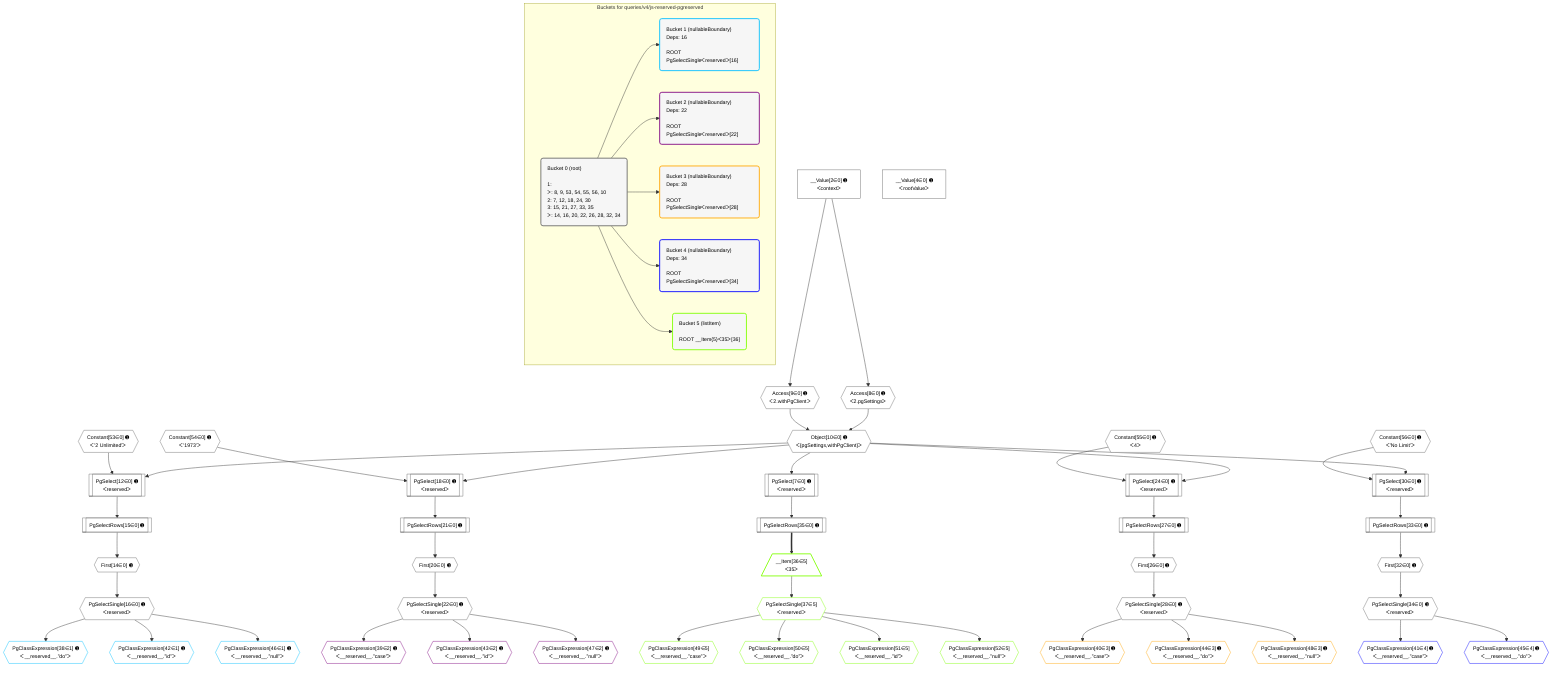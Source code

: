 %%{init: {'themeVariables': { 'fontSize': '12px'}}}%%
graph TD
    classDef path fill:#eee,stroke:#000,color:#000
    classDef plan fill:#fff,stroke-width:1px,color:#000
    classDef itemplan fill:#fff,stroke-width:2px,color:#000
    classDef unbatchedplan fill:#dff,stroke-width:1px,color:#000
    classDef sideeffectplan fill:#fcc,stroke-width:2px,color:#000
    classDef bucket fill:#f6f6f6,color:#000,stroke-width:2px,text-align:left

    subgraph "Buckets for queries/v4/js-reserved-pgreserved"
    Bucket0("Bucket 0 (root)<br /><br />1: <br />ᐳ: 8, 9, 53, 54, 55, 56, 10<br />2: 7, 12, 18, 24, 30<br />3: 15, 21, 27, 33, 35<br />ᐳ: 14, 16, 20, 22, 26, 28, 32, 34"):::bucket
    Bucket1("Bucket 1 (nullableBoundary)<br />Deps: 16<br /><br />ROOT PgSelectSingleᐸreservedᐳ[16]"):::bucket
    Bucket2("Bucket 2 (nullableBoundary)<br />Deps: 22<br /><br />ROOT PgSelectSingleᐸreservedᐳ[22]"):::bucket
    Bucket3("Bucket 3 (nullableBoundary)<br />Deps: 28<br /><br />ROOT PgSelectSingleᐸreservedᐳ[28]"):::bucket
    Bucket4("Bucket 4 (nullableBoundary)<br />Deps: 34<br /><br />ROOT PgSelectSingleᐸreservedᐳ[34]"):::bucket
    Bucket5("Bucket 5 (listItem)<br /><br />ROOT __Item{5}ᐸ35ᐳ[36]"):::bucket
    end
    Bucket0 --> Bucket1 & Bucket2 & Bucket3 & Bucket4 & Bucket5

    %% plan dependencies
    Object10{{"Object[10∈0] ➊<br />ᐸ{pgSettings,withPgClient}ᐳ"}}:::plan
    Access8{{"Access[8∈0] ➊<br />ᐸ2.pgSettingsᐳ"}}:::plan
    Access9{{"Access[9∈0] ➊<br />ᐸ2.withPgClientᐳ"}}:::plan
    Access8 & Access9 --> Object10
    PgSelect12[["PgSelect[12∈0] ➊<br />ᐸreservedᐳ"]]:::plan
    Constant53{{"Constant[53∈0] ➊<br />ᐸ'2 Unlimited'ᐳ"}}:::plan
    Object10 & Constant53 --> PgSelect12
    PgSelect18[["PgSelect[18∈0] ➊<br />ᐸreservedᐳ"]]:::plan
    Constant54{{"Constant[54∈0] ➊<br />ᐸ'1973'ᐳ"}}:::plan
    Object10 & Constant54 --> PgSelect18
    PgSelect24[["PgSelect[24∈0] ➊<br />ᐸreservedᐳ"]]:::plan
    Constant55{{"Constant[55∈0] ➊<br />ᐸ4ᐳ"}}:::plan
    Object10 & Constant55 --> PgSelect24
    PgSelect30[["PgSelect[30∈0] ➊<br />ᐸreservedᐳ"]]:::plan
    Constant56{{"Constant[56∈0] ➊<br />ᐸ'No Limit'ᐳ"}}:::plan
    Object10 & Constant56 --> PgSelect30
    PgSelect7[["PgSelect[7∈0] ➊<br />ᐸreservedᐳ"]]:::plan
    Object10 --> PgSelect7
    __Value2["__Value[2∈0] ➊<br />ᐸcontextᐳ"]:::plan
    __Value2 --> Access8
    __Value2 --> Access9
    First14{{"First[14∈0] ➊"}}:::plan
    PgSelectRows15[["PgSelectRows[15∈0] ➊"]]:::plan
    PgSelectRows15 --> First14
    PgSelect12 --> PgSelectRows15
    PgSelectSingle16{{"PgSelectSingle[16∈0] ➊<br />ᐸreservedᐳ"}}:::plan
    First14 --> PgSelectSingle16
    First20{{"First[20∈0] ➊"}}:::plan
    PgSelectRows21[["PgSelectRows[21∈0] ➊"]]:::plan
    PgSelectRows21 --> First20
    PgSelect18 --> PgSelectRows21
    PgSelectSingle22{{"PgSelectSingle[22∈0] ➊<br />ᐸreservedᐳ"}}:::plan
    First20 --> PgSelectSingle22
    First26{{"First[26∈0] ➊"}}:::plan
    PgSelectRows27[["PgSelectRows[27∈0] ➊"]]:::plan
    PgSelectRows27 --> First26
    PgSelect24 --> PgSelectRows27
    PgSelectSingle28{{"PgSelectSingle[28∈0] ➊<br />ᐸreservedᐳ"}}:::plan
    First26 --> PgSelectSingle28
    First32{{"First[32∈0] ➊"}}:::plan
    PgSelectRows33[["PgSelectRows[33∈0] ➊"]]:::plan
    PgSelectRows33 --> First32
    PgSelect30 --> PgSelectRows33
    PgSelectSingle34{{"PgSelectSingle[34∈0] ➊<br />ᐸreservedᐳ"}}:::plan
    First32 --> PgSelectSingle34
    PgSelectRows35[["PgSelectRows[35∈0] ➊"]]:::plan
    PgSelect7 --> PgSelectRows35
    __Value4["__Value[4∈0] ➊<br />ᐸrootValueᐳ"]:::plan
    PgClassExpression38{{"PgClassExpression[38∈1] ➊<br />ᐸ__reserved__.”do”ᐳ"}}:::plan
    PgSelectSingle16 --> PgClassExpression38
    PgClassExpression42{{"PgClassExpression[42∈1] ➊<br />ᐸ__reserved__.”id”ᐳ"}}:::plan
    PgSelectSingle16 --> PgClassExpression42
    PgClassExpression46{{"PgClassExpression[46∈1] ➊<br />ᐸ__reserved__.”null”ᐳ"}}:::plan
    PgSelectSingle16 --> PgClassExpression46
    PgClassExpression39{{"PgClassExpression[39∈2] ➊<br />ᐸ__reserved__.”case”ᐳ"}}:::plan
    PgSelectSingle22 --> PgClassExpression39
    PgClassExpression43{{"PgClassExpression[43∈2] ➊<br />ᐸ__reserved__.”id”ᐳ"}}:::plan
    PgSelectSingle22 --> PgClassExpression43
    PgClassExpression47{{"PgClassExpression[47∈2] ➊<br />ᐸ__reserved__.”null”ᐳ"}}:::plan
    PgSelectSingle22 --> PgClassExpression47
    PgClassExpression40{{"PgClassExpression[40∈3] ➊<br />ᐸ__reserved__.”case”ᐳ"}}:::plan
    PgSelectSingle28 --> PgClassExpression40
    PgClassExpression44{{"PgClassExpression[44∈3] ➊<br />ᐸ__reserved__.”do”ᐳ"}}:::plan
    PgSelectSingle28 --> PgClassExpression44
    PgClassExpression48{{"PgClassExpression[48∈3] ➊<br />ᐸ__reserved__.”null”ᐳ"}}:::plan
    PgSelectSingle28 --> PgClassExpression48
    PgClassExpression41{{"PgClassExpression[41∈4] ➊<br />ᐸ__reserved__.”case”ᐳ"}}:::plan
    PgSelectSingle34 --> PgClassExpression41
    PgClassExpression45{{"PgClassExpression[45∈4] ➊<br />ᐸ__reserved__.”do”ᐳ"}}:::plan
    PgSelectSingle34 --> PgClassExpression45
    __Item36[/"__Item[36∈5]<br />ᐸ35ᐳ"\]:::itemplan
    PgSelectRows35 ==> __Item36
    PgSelectSingle37{{"PgSelectSingle[37∈5]<br />ᐸreservedᐳ"}}:::plan
    __Item36 --> PgSelectSingle37
    PgClassExpression49{{"PgClassExpression[49∈5]<br />ᐸ__reserved__.”case”ᐳ"}}:::plan
    PgSelectSingle37 --> PgClassExpression49
    PgClassExpression50{{"PgClassExpression[50∈5]<br />ᐸ__reserved__.”do”ᐳ"}}:::plan
    PgSelectSingle37 --> PgClassExpression50
    PgClassExpression51{{"PgClassExpression[51∈5]<br />ᐸ__reserved__.”id”ᐳ"}}:::plan
    PgSelectSingle37 --> PgClassExpression51
    PgClassExpression52{{"PgClassExpression[52∈5]<br />ᐸ__reserved__.”null”ᐳ"}}:::plan
    PgSelectSingle37 --> PgClassExpression52

    %% define steps
    classDef bucket0 stroke:#696969
    class Bucket0,__Value2,__Value4,PgSelect7,Access8,Access9,Object10,PgSelect12,First14,PgSelectRows15,PgSelectSingle16,PgSelect18,First20,PgSelectRows21,PgSelectSingle22,PgSelect24,First26,PgSelectRows27,PgSelectSingle28,PgSelect30,First32,PgSelectRows33,PgSelectSingle34,PgSelectRows35,Constant53,Constant54,Constant55,Constant56 bucket0
    classDef bucket1 stroke:#00bfff
    class Bucket1,PgClassExpression38,PgClassExpression42,PgClassExpression46 bucket1
    classDef bucket2 stroke:#7f007f
    class Bucket2,PgClassExpression39,PgClassExpression43,PgClassExpression47 bucket2
    classDef bucket3 stroke:#ffa500
    class Bucket3,PgClassExpression40,PgClassExpression44,PgClassExpression48 bucket3
    classDef bucket4 stroke:#0000ff
    class Bucket4,PgClassExpression41,PgClassExpression45 bucket4
    classDef bucket5 stroke:#7fff00
    class Bucket5,__Item36,PgSelectSingle37,PgClassExpression49,PgClassExpression50,PgClassExpression51,PgClassExpression52 bucket5